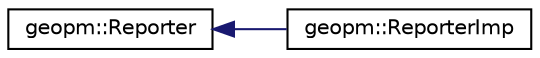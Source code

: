 digraph "Graphical Class Hierarchy"
{
 // LATEX_PDF_SIZE
  edge [fontname="Helvetica",fontsize="10",labelfontname="Helvetica",labelfontsize="10"];
  node [fontname="Helvetica",fontsize="10",shape=record];
  rankdir="LR";
  Node0 [label="geopm::Reporter",height=0.2,width=0.4,color="black", fillcolor="white", style="filled",URL="$classgeopm_1_1_reporter.html",tooltip="A class used by the Controller to format the report at the end of a run. Most of the information for ..."];
  Node0 -> Node1 [dir="back",color="midnightblue",fontsize="10",style="solid",fontname="Helvetica"];
  Node1 [label="geopm::ReporterImp",height=0.2,width=0.4,color="black", fillcolor="white", style="filled",URL="$classgeopm_1_1_reporter_imp.html",tooltip=" "];
}
